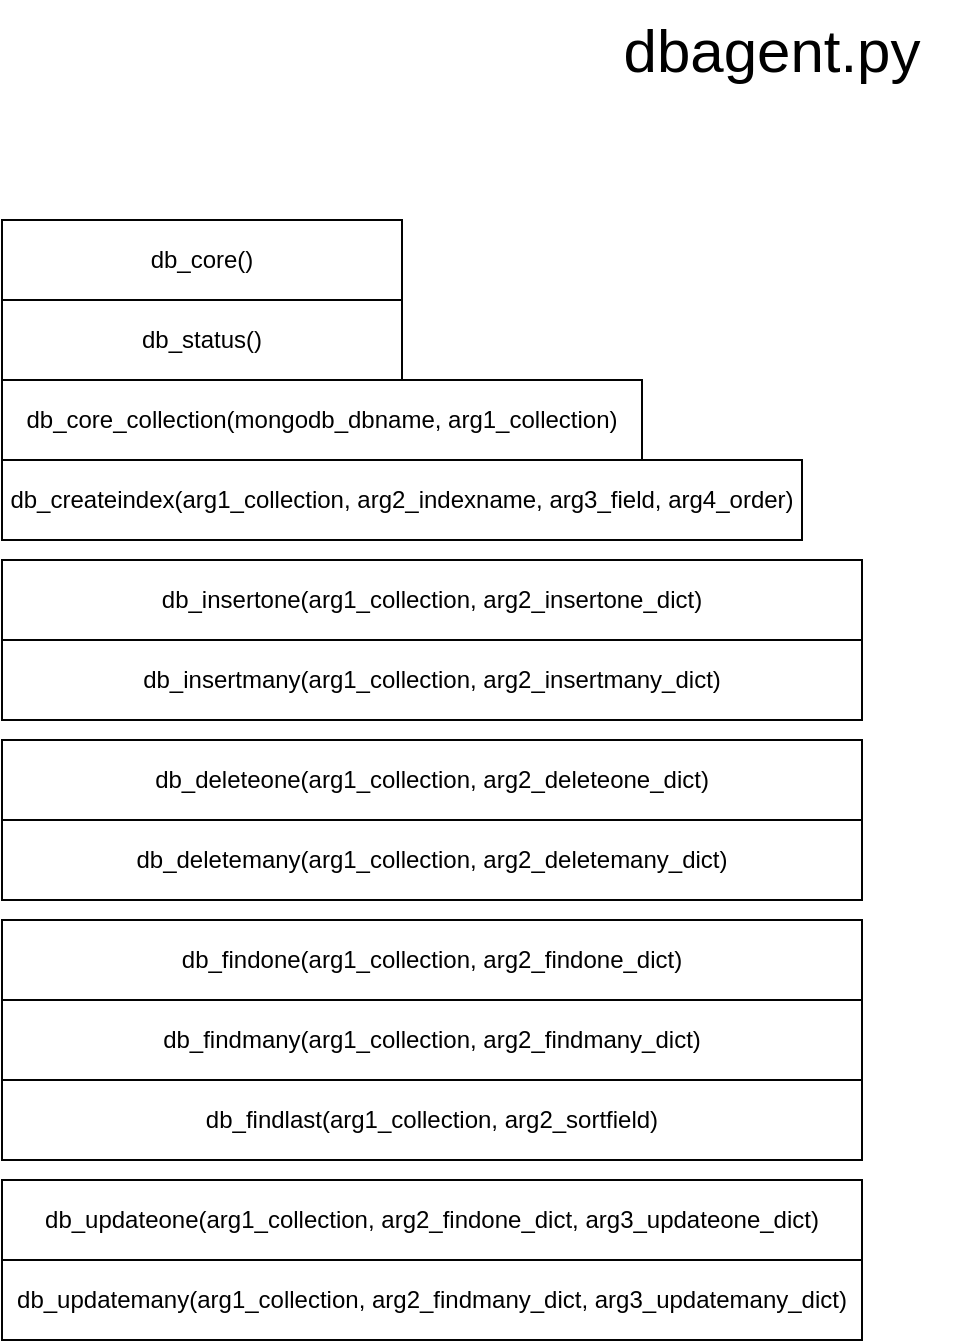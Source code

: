 <mxfile version="14.2.9" type="device"><diagram id="tVi9Ff-e0wL9AVCLXRQT" name="Page-1"><mxGraphModel dx="1955" dy="1010" grid="1" gridSize="10" guides="1" tooltips="1" connect="1" arrows="1" fold="1" page="1" pageScale="1" pageWidth="827" pageHeight="1169" math="0" shadow="0"><root><mxCell id="0"/><mxCell id="1" parent="0"/><mxCell id="fd7l8lAd955T_JHpHPf3-32" value="" style="group" vertex="1" connectable="0" parent="1"><mxGeometry x="40" y="120" width="430" height="560" as="geometry"/></mxCell><mxCell id="fd7l8lAd955T_JHpHPf3-5" value="&lt;div&gt;db_core()&lt;/div&gt;" style="text;html=1;strokeColor=#030303;fillColor=none;align=center;verticalAlign=middle;whiteSpace=wrap;rounded=0;" vertex="1" parent="fd7l8lAd955T_JHpHPf3-32"><mxGeometry width="200" height="40" as="geometry"/></mxCell><mxCell id="fd7l8lAd955T_JHpHPf3-15" value="&lt;div&gt;db_status()&lt;br&gt;&lt;/div&gt;" style="text;html=1;strokeColor=#030303;fillColor=none;align=center;verticalAlign=middle;whiteSpace=wrap;rounded=0;" vertex="1" parent="fd7l8lAd955T_JHpHPf3-32"><mxGeometry y="40" width="200" height="40" as="geometry"/></mxCell><mxCell id="fd7l8lAd955T_JHpHPf3-16" value="db_core_collection(mongodb_dbname, arg1_collection)" style="text;html=1;strokeColor=#030303;fillColor=none;align=center;verticalAlign=middle;whiteSpace=wrap;rounded=0;" vertex="1" parent="fd7l8lAd955T_JHpHPf3-32"><mxGeometry y="80" width="320" height="40" as="geometry"/></mxCell><mxCell id="fd7l8lAd955T_JHpHPf3-17" value="db_createindex(arg1_collection, arg2_indexname, arg3_field, arg4_order)" style="text;html=1;strokeColor=#030303;fillColor=none;align=center;verticalAlign=middle;whiteSpace=wrap;rounded=0;" vertex="1" parent="fd7l8lAd955T_JHpHPf3-32"><mxGeometry y="120" width="400" height="40" as="geometry"/></mxCell><mxCell id="fd7l8lAd955T_JHpHPf3-22" value="&lt;div&gt;db_findone(arg1_collection, arg2_findone_dict)&lt;/div&gt;" style="text;html=1;strokeColor=#030303;fillColor=none;align=center;verticalAlign=middle;whiteSpace=wrap;rounded=0;" vertex="1" parent="fd7l8lAd955T_JHpHPf3-32"><mxGeometry y="350" width="430" height="40" as="geometry"/></mxCell><mxCell id="fd7l8lAd955T_JHpHPf3-23" value="&lt;div&gt;db_findmany(arg1_collection, arg2_findmany_dict)&lt;/div&gt;" style="text;html=1;strokeColor=#030303;fillColor=none;align=center;verticalAlign=middle;whiteSpace=wrap;rounded=0;" vertex="1" parent="fd7l8lAd955T_JHpHPf3-32"><mxGeometry y="390" width="430" height="40" as="geometry"/></mxCell><mxCell id="fd7l8lAd955T_JHpHPf3-29" value="" style="group" vertex="1" connectable="0" parent="fd7l8lAd955T_JHpHPf3-32"><mxGeometry y="170" width="430" height="80" as="geometry"/></mxCell><mxCell id="fd7l8lAd955T_JHpHPf3-18" value="&lt;div&gt;db_insertone(arg1_collection, arg2_insertone_dict)&lt;/div&gt;" style="text;html=1;strokeColor=#030303;fillColor=none;align=center;verticalAlign=middle;whiteSpace=wrap;rounded=0;" vertex="1" parent="fd7l8lAd955T_JHpHPf3-29"><mxGeometry width="430" height="40" as="geometry"/></mxCell><mxCell id="fd7l8lAd955T_JHpHPf3-19" value="db_insertmany(arg1_collection, arg2_insertmany_dict)" style="text;html=1;strokeColor=#030303;fillColor=none;align=center;verticalAlign=middle;whiteSpace=wrap;rounded=0;" vertex="1" parent="fd7l8lAd955T_JHpHPf3-29"><mxGeometry y="40" width="430" height="40" as="geometry"/></mxCell><mxCell id="fd7l8lAd955T_JHpHPf3-30" value="" style="group" vertex="1" connectable="0" parent="fd7l8lAd955T_JHpHPf3-32"><mxGeometry y="260" width="430" height="80" as="geometry"/></mxCell><mxCell id="fd7l8lAd955T_JHpHPf3-20" value="&lt;div&gt;db_deleteone(arg1_collection, arg2_deleteone_dict)&lt;/div&gt;" style="text;html=1;strokeColor=#030303;fillColor=none;align=center;verticalAlign=middle;whiteSpace=wrap;rounded=0;" vertex="1" parent="fd7l8lAd955T_JHpHPf3-30"><mxGeometry width="430" height="40" as="geometry"/></mxCell><mxCell id="fd7l8lAd955T_JHpHPf3-21" value="&lt;div&gt;db_deletemany(arg1_collection, arg2_deletemany_dict)&lt;/div&gt;" style="text;html=1;strokeColor=#030303;fillColor=none;align=center;verticalAlign=middle;whiteSpace=wrap;rounded=0;" vertex="1" parent="fd7l8lAd955T_JHpHPf3-30"><mxGeometry y="40" width="430" height="40" as="geometry"/></mxCell><mxCell id="fd7l8lAd955T_JHpHPf3-31" value="" style="group" vertex="1" connectable="0" parent="fd7l8lAd955T_JHpHPf3-32"><mxGeometry y="440" width="430" height="120" as="geometry"/></mxCell><mxCell id="fd7l8lAd955T_JHpHPf3-24" value="db_findlast(arg1_collection, arg2_sortfield)" style="text;html=1;strokeColor=#030303;fillColor=none;align=center;verticalAlign=middle;whiteSpace=wrap;rounded=0;" vertex="1" parent="fd7l8lAd955T_JHpHPf3-31"><mxGeometry y="-10" width="430" height="40" as="geometry"/></mxCell><mxCell id="fd7l8lAd955T_JHpHPf3-25" value="db_updateone(arg1_collection, arg2_findone_dict, arg3_updateone_dict)" style="text;html=1;strokeColor=#030303;fillColor=none;align=center;verticalAlign=middle;whiteSpace=wrap;rounded=0;" vertex="1" parent="fd7l8lAd955T_JHpHPf3-31"><mxGeometry y="40" width="430" height="40" as="geometry"/></mxCell><mxCell id="fd7l8lAd955T_JHpHPf3-26" value="db_updatemany(arg1_collection, arg2_findmany_dict, arg3_updatemany_dict)" style="text;html=1;strokeColor=#030303;fillColor=none;align=center;verticalAlign=middle;whiteSpace=wrap;rounded=0;" vertex="1" parent="fd7l8lAd955T_JHpHPf3-31"><mxGeometry y="80" width="430" height="40" as="geometry"/></mxCell><mxCell id="fd7l8lAd955T_JHpHPf3-33" value="&lt;font style=&quot;font-size: 30px&quot;&gt;dbagent.py&lt;/font&gt;" style="text;html=1;strokeColor=none;fillColor=none;align=center;verticalAlign=middle;whiteSpace=wrap;rounded=0;" vertex="1" parent="1"><mxGeometry x="330" y="10" width="190" height="50" as="geometry"/></mxCell></root></mxGraphModel></diagram></mxfile>